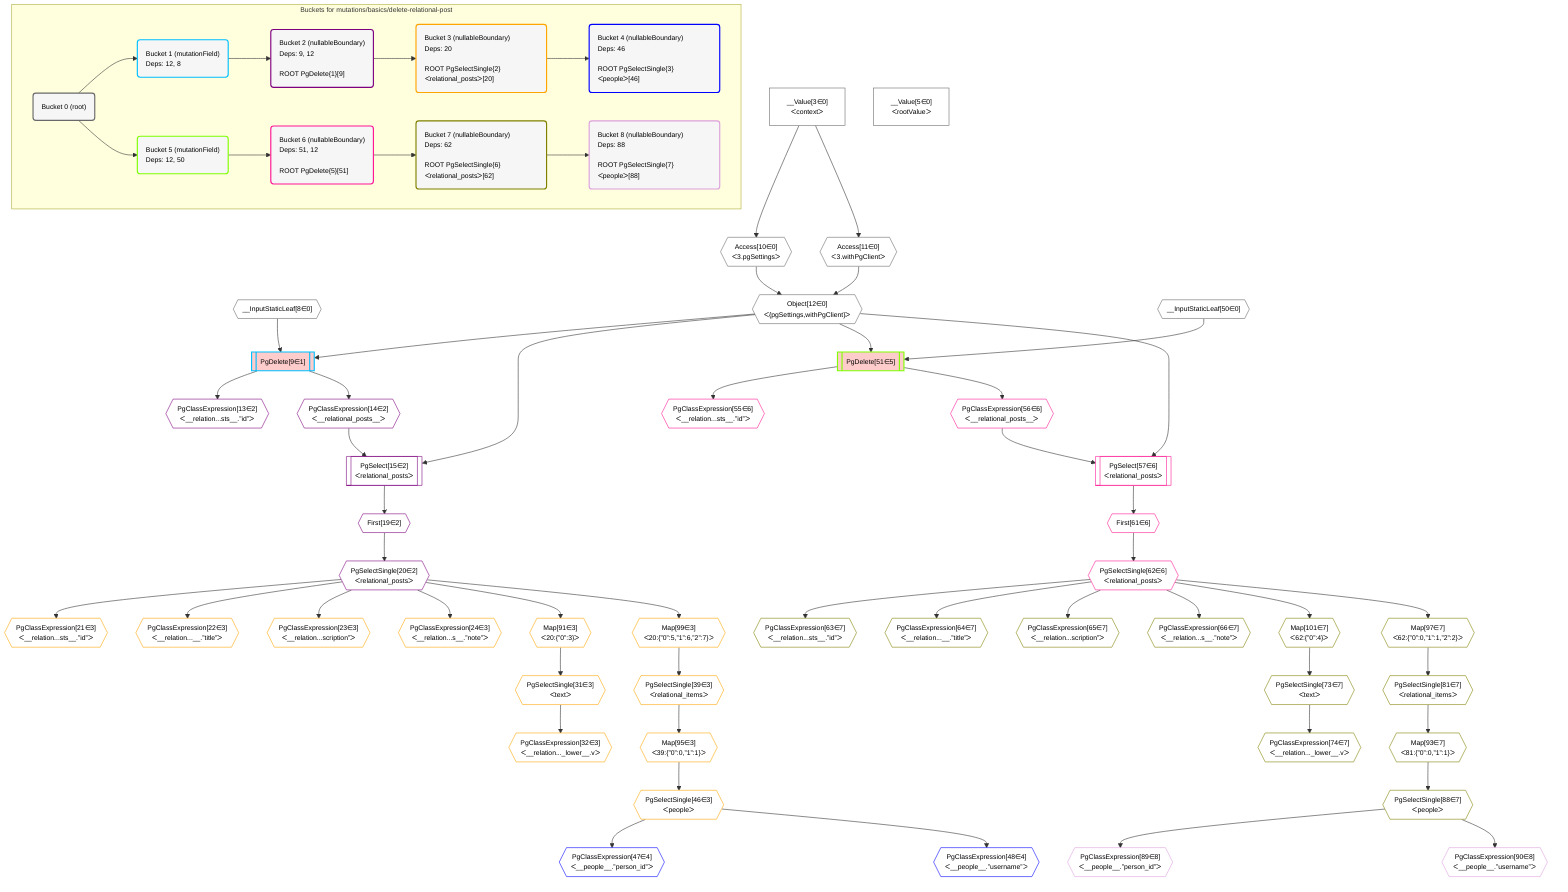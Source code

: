 %%{init: {'themeVariables': { 'fontSize': '12px'}}}%%
graph TD
    classDef path fill:#eee,stroke:#000,color:#000
    classDef plan fill:#fff,stroke-width:1px,color:#000
    classDef itemplan fill:#fff,stroke-width:2px,color:#000
    classDef unbatchedplan fill:#dff,stroke-width:1px,color:#000
    classDef sideeffectplan fill:#fcc,stroke-width:2px,color:#000
    classDef bucket fill:#f6f6f6,color:#000,stroke-width:2px,text-align:left


    %% define steps
    __Value3["__Value[3∈0]<br />ᐸcontextᐳ"]:::plan
    __Value5["__Value[5∈0]<br />ᐸrootValueᐳ"]:::plan
    __InputStaticLeaf8{{"__InputStaticLeaf[8∈0]"}}:::plan
    Access10{{"Access[10∈0]<br />ᐸ3.pgSettingsᐳ"}}:::plan
    Access11{{"Access[11∈0]<br />ᐸ3.withPgClientᐳ"}}:::plan
    Object12{{"Object[12∈0]<br />ᐸ{pgSettings,withPgClient}ᐳ"}}:::plan
    PgDelete9[["PgDelete[9∈1]"]]:::sideeffectplan
    PgClassExpression13{{"PgClassExpression[13∈2]<br />ᐸ__relation...sts__.”id”ᐳ"}}:::plan
    PgClassExpression14{{"PgClassExpression[14∈2]<br />ᐸ__relational_posts__ᐳ"}}:::plan
    PgSelect15[["PgSelect[15∈2]<br />ᐸrelational_postsᐳ"]]:::plan
    First19{{"First[19∈2]"}}:::plan
    PgSelectSingle20{{"PgSelectSingle[20∈2]<br />ᐸrelational_postsᐳ"}}:::plan
    PgClassExpression21{{"PgClassExpression[21∈3]<br />ᐸ__relation...sts__.”id”ᐳ"}}:::plan
    PgClassExpression22{{"PgClassExpression[22∈3]<br />ᐸ__relation...__.”title”ᐳ"}}:::plan
    PgClassExpression23{{"PgClassExpression[23∈3]<br />ᐸ__relation...scription”ᐳ"}}:::plan
    PgClassExpression24{{"PgClassExpression[24∈3]<br />ᐸ__relation...s__.”note”ᐳ"}}:::plan
    Map91{{"Map[91∈3]<br />ᐸ20:{”0”:3}ᐳ"}}:::plan
    PgSelectSingle31{{"PgSelectSingle[31∈3]<br />ᐸtextᐳ"}}:::plan
    PgClassExpression32{{"PgClassExpression[32∈3]<br />ᐸ__relation..._lower__.vᐳ"}}:::plan
    Map99{{"Map[99∈3]<br />ᐸ20:{”0”:5,”1”:6,”2”:7}ᐳ"}}:::plan
    PgSelectSingle39{{"PgSelectSingle[39∈3]<br />ᐸrelational_itemsᐳ"}}:::plan
    Map95{{"Map[95∈3]<br />ᐸ39:{”0”:0,”1”:1}ᐳ"}}:::plan
    PgSelectSingle46{{"PgSelectSingle[46∈3]<br />ᐸpeopleᐳ"}}:::plan
    PgClassExpression47{{"PgClassExpression[47∈4]<br />ᐸ__people__.”person_id”ᐳ"}}:::plan
    PgClassExpression48{{"PgClassExpression[48∈4]<br />ᐸ__people__.”username”ᐳ"}}:::plan
    __InputStaticLeaf50{{"__InputStaticLeaf[50∈0]"}}:::plan
    PgDelete51[["PgDelete[51∈5]"]]:::sideeffectplan
    PgClassExpression55{{"PgClassExpression[55∈6]<br />ᐸ__relation...sts__.”id”ᐳ"}}:::plan
    PgClassExpression56{{"PgClassExpression[56∈6]<br />ᐸ__relational_posts__ᐳ"}}:::plan
    PgSelect57[["PgSelect[57∈6]<br />ᐸrelational_postsᐳ"]]:::plan
    First61{{"First[61∈6]"}}:::plan
    PgSelectSingle62{{"PgSelectSingle[62∈6]<br />ᐸrelational_postsᐳ"}}:::plan
    PgClassExpression63{{"PgClassExpression[63∈7]<br />ᐸ__relation...sts__.”id”ᐳ"}}:::plan
    PgClassExpression64{{"PgClassExpression[64∈7]<br />ᐸ__relation...__.”title”ᐳ"}}:::plan
    PgClassExpression65{{"PgClassExpression[65∈7]<br />ᐸ__relation...scription”ᐳ"}}:::plan
    PgClassExpression66{{"PgClassExpression[66∈7]<br />ᐸ__relation...s__.”note”ᐳ"}}:::plan
    Map101{{"Map[101∈7]<br />ᐸ62:{”0”:4}ᐳ"}}:::plan
    PgSelectSingle73{{"PgSelectSingle[73∈7]<br />ᐸtextᐳ"}}:::plan
    PgClassExpression74{{"PgClassExpression[74∈7]<br />ᐸ__relation..._lower__.vᐳ"}}:::plan
    Map97{{"Map[97∈7]<br />ᐸ62:{”0”:0,”1”:1,”2”:2}ᐳ"}}:::plan
    PgSelectSingle81{{"PgSelectSingle[81∈7]<br />ᐸrelational_itemsᐳ"}}:::plan
    Map93{{"Map[93∈7]<br />ᐸ81:{”0”:0,”1”:1}ᐳ"}}:::plan
    PgSelectSingle88{{"PgSelectSingle[88∈7]<br />ᐸpeopleᐳ"}}:::plan
    PgClassExpression89{{"PgClassExpression[89∈8]<br />ᐸ__people__.”person_id”ᐳ"}}:::plan
    PgClassExpression90{{"PgClassExpression[90∈8]<br />ᐸ__people__.”username”ᐳ"}}:::plan

    %% plan dependencies
    __Value3 --> Access10
    __Value3 --> Access11
    Access10 & Access11 --> Object12
    Object12 & __InputStaticLeaf8 --> PgDelete9
    PgDelete9 --> PgClassExpression13
    PgDelete9 --> PgClassExpression14
    Object12 & PgClassExpression14 --> PgSelect15
    PgSelect15 --> First19
    First19 --> PgSelectSingle20
    PgSelectSingle20 --> PgClassExpression21
    PgSelectSingle20 --> PgClassExpression22
    PgSelectSingle20 --> PgClassExpression23
    PgSelectSingle20 --> PgClassExpression24
    PgSelectSingle20 --> Map91
    Map91 --> PgSelectSingle31
    PgSelectSingle31 --> PgClassExpression32
    PgSelectSingle20 --> Map99
    Map99 --> PgSelectSingle39
    PgSelectSingle39 --> Map95
    Map95 --> PgSelectSingle46
    PgSelectSingle46 --> PgClassExpression47
    PgSelectSingle46 --> PgClassExpression48
    Object12 & __InputStaticLeaf50 --> PgDelete51
    PgDelete51 --> PgClassExpression55
    PgDelete51 --> PgClassExpression56
    Object12 & PgClassExpression56 --> PgSelect57
    PgSelect57 --> First61
    First61 --> PgSelectSingle62
    PgSelectSingle62 --> PgClassExpression63
    PgSelectSingle62 --> PgClassExpression64
    PgSelectSingle62 --> PgClassExpression65
    PgSelectSingle62 --> PgClassExpression66
    PgSelectSingle62 --> Map101
    Map101 --> PgSelectSingle73
    PgSelectSingle73 --> PgClassExpression74
    PgSelectSingle62 --> Map97
    Map97 --> PgSelectSingle81
    PgSelectSingle81 --> Map93
    Map93 --> PgSelectSingle88
    PgSelectSingle88 --> PgClassExpression89
    PgSelectSingle88 --> PgClassExpression90

    subgraph "Buckets for mutations/basics/delete-relational-post"
    Bucket0("Bucket 0 (root)"):::bucket
    classDef bucket0 stroke:#696969
    class Bucket0,__Value3,__Value5,__InputStaticLeaf8,Access10,Access11,Object12,__InputStaticLeaf50 bucket0
    Bucket1("Bucket 1 (mutationField)<br />Deps: 12, 8"):::bucket
    classDef bucket1 stroke:#00bfff
    class Bucket1,PgDelete9 bucket1
    Bucket2("Bucket 2 (nullableBoundary)<br />Deps: 9, 12<br /><br />ROOT PgDelete{1}[9]"):::bucket
    classDef bucket2 stroke:#7f007f
    class Bucket2,PgClassExpression13,PgClassExpression14,PgSelect15,First19,PgSelectSingle20 bucket2
    Bucket3("Bucket 3 (nullableBoundary)<br />Deps: 20<br /><br />ROOT PgSelectSingle{2}ᐸrelational_postsᐳ[20]"):::bucket
    classDef bucket3 stroke:#ffa500
    class Bucket3,PgClassExpression21,PgClassExpression22,PgClassExpression23,PgClassExpression24,PgSelectSingle31,PgClassExpression32,PgSelectSingle39,PgSelectSingle46,Map91,Map95,Map99 bucket3
    Bucket4("Bucket 4 (nullableBoundary)<br />Deps: 46<br /><br />ROOT PgSelectSingle{3}ᐸpeopleᐳ[46]"):::bucket
    classDef bucket4 stroke:#0000ff
    class Bucket4,PgClassExpression47,PgClassExpression48 bucket4
    Bucket5("Bucket 5 (mutationField)<br />Deps: 12, 50"):::bucket
    classDef bucket5 stroke:#7fff00
    class Bucket5,PgDelete51 bucket5
    Bucket6("Bucket 6 (nullableBoundary)<br />Deps: 51, 12<br /><br />ROOT PgDelete{5}[51]"):::bucket
    classDef bucket6 stroke:#ff1493
    class Bucket6,PgClassExpression55,PgClassExpression56,PgSelect57,First61,PgSelectSingle62 bucket6
    Bucket7("Bucket 7 (nullableBoundary)<br />Deps: 62<br /><br />ROOT PgSelectSingle{6}ᐸrelational_postsᐳ[62]"):::bucket
    classDef bucket7 stroke:#808000
    class Bucket7,PgClassExpression63,PgClassExpression64,PgClassExpression65,PgClassExpression66,PgSelectSingle73,PgClassExpression74,PgSelectSingle81,PgSelectSingle88,Map93,Map97,Map101 bucket7
    Bucket8("Bucket 8 (nullableBoundary)<br />Deps: 88<br /><br />ROOT PgSelectSingle{7}ᐸpeopleᐳ[88]"):::bucket
    classDef bucket8 stroke:#dda0dd
    class Bucket8,PgClassExpression89,PgClassExpression90 bucket8
    Bucket0 --> Bucket1 & Bucket5
    Bucket1 --> Bucket2
    Bucket2 --> Bucket3
    Bucket3 --> Bucket4
    Bucket5 --> Bucket6
    Bucket6 --> Bucket7
    Bucket7 --> Bucket8
    end